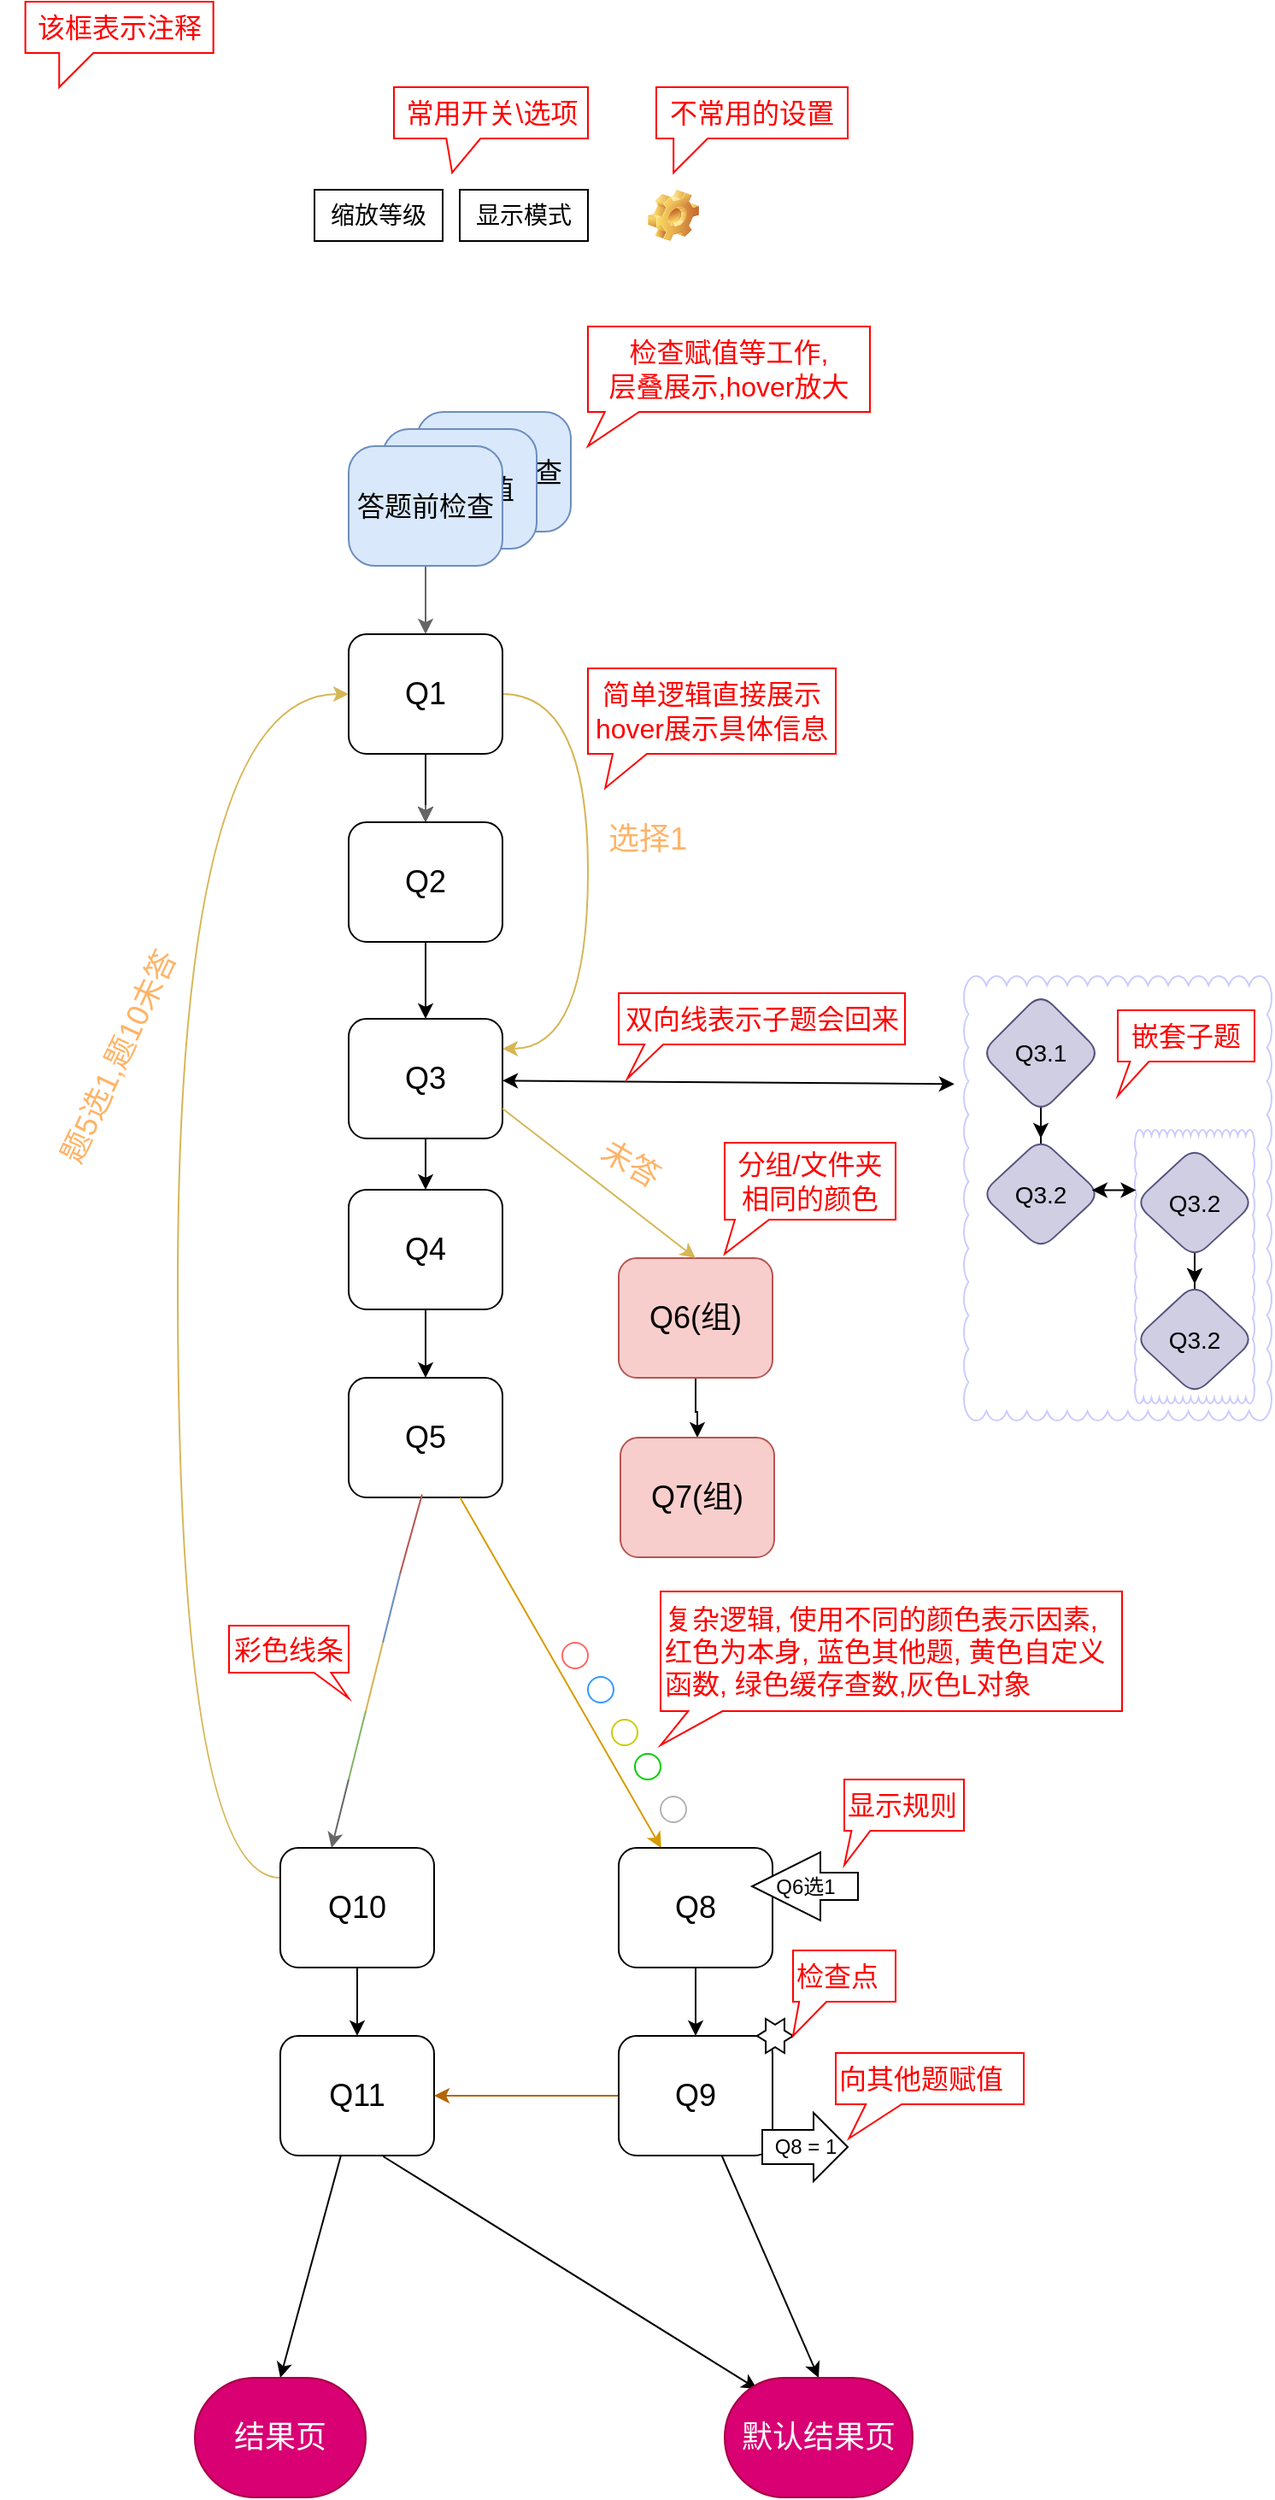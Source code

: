 <mxfile version="23.1.5" type="github">
  <diagram name="第 1 页" id="kc1cU_msiuEV9yWqQzwE">
    <mxGraphModel dx="1235" dy="2089" grid="1" gridSize="10" guides="1" tooltips="1" connect="1" arrows="1" fold="1" page="1" pageScale="1" pageWidth="827" pageHeight="1169" math="0" shadow="0">
      <root>
        <mxCell id="0" />
        <mxCell id="1" parent="0" />
        <mxCell id="Ti-5W8SZTmlNvOi37wGD-39" value="&lt;font style=&quot;font-size: 16px;&quot;&gt;答题前检查&lt;/font&gt;" style="rounded=1;whiteSpace=wrap;html=1;arcSize=22;fillColor=#dae8fc;strokeColor=#6c8ebf;" vertex="1" parent="1">
          <mxGeometry x="250" y="20" width="90" height="70" as="geometry" />
        </mxCell>
        <mxCell id="Ti-5W8SZTmlNvOi37wGD-38" value="&lt;font style=&quot;font-size: 16px;&quot;&gt;检查赋值&lt;/font&gt;" style="rounded=1;whiteSpace=wrap;html=1;arcSize=22;fillColor=#dae8fc;strokeColor=#6c8ebf;" vertex="1" parent="1">
          <mxGeometry x="230" y="30" width="90" height="70" as="geometry" />
        </mxCell>
        <mxCell id="iWW-S0E6aqb98GSkMhKx-111" value="" style="whiteSpace=wrap;html=1;shape=mxgraph.basic.cloud_rect;strokeColor=#CCCCFF;" parent="1" vertex="1">
          <mxGeometry x="570" y="350" width="180" height="260" as="geometry" />
        </mxCell>
        <mxCell id="iWW-S0E6aqb98GSkMhKx-15" style="edgeStyle=orthogonalEdgeStyle;rounded=0;orthogonalLoop=1;jettySize=auto;html=1;entryX=0.5;entryY=0;entryDx=0;entryDy=0;fillColor=#f5f5f5;strokeColor=#666666;" parent="1" source="iWW-S0E6aqb98GSkMhKx-3" target="iWW-S0E6aqb98GSkMhKx-4" edge="1">
          <mxGeometry relative="1" as="geometry" />
        </mxCell>
        <mxCell id="iWW-S0E6aqb98GSkMhKx-50" style="edgeStyle=orthogonalEdgeStyle;rounded=0;orthogonalLoop=1;jettySize=auto;html=1;entryX=0.5;entryY=0;entryDx=0;entryDy=0;" parent="1" source="iWW-S0E6aqb98GSkMhKx-4" target="iWW-S0E6aqb98GSkMhKx-26" edge="1">
          <mxGeometry relative="1" as="geometry" />
        </mxCell>
        <mxCell id="iWW-S0E6aqb98GSkMhKx-55" style="rounded=0;orthogonalLoop=1;jettySize=auto;html=1;entryX=1;entryY=0.25;entryDx=0;entryDy=0;edgeStyle=orthogonalEdgeStyle;curved=1;fillColor=#fff2cc;strokeColor=#d6b656;" parent="1" source="iWW-S0E6aqb98GSkMhKx-4" target="iWW-S0E6aqb98GSkMhKx-27" edge="1">
          <mxGeometry relative="1" as="geometry">
            <Array as="points">
              <mxPoint x="350" y="185" />
              <mxPoint x="350" y="393" />
            </Array>
          </mxGeometry>
        </mxCell>
        <mxCell id="iWW-S0E6aqb98GSkMhKx-4" value="&lt;font style=&quot;font-size: 18px;&quot;&gt;Q1&lt;/font&gt;" style="rounded=1;whiteSpace=wrap;html=1;" parent="1" vertex="1">
          <mxGeometry x="210" y="150" width="90" height="70" as="geometry" />
        </mxCell>
        <mxCell id="iWW-S0E6aqb98GSkMhKx-25" style="edgeStyle=orthogonalEdgeStyle;rounded=0;orthogonalLoop=1;jettySize=auto;html=1;entryX=0.5;entryY=0;entryDx=0;entryDy=0;fillColor=#f5f5f5;strokeColor=#666666;" parent="1" target="iWW-S0E6aqb98GSkMhKx-26" edge="1">
          <mxGeometry relative="1" as="geometry">
            <mxPoint x="255" y="250" as="sourcePoint" />
          </mxGeometry>
        </mxCell>
        <mxCell id="iWW-S0E6aqb98GSkMhKx-28" value="" style="edgeStyle=orthogonalEdgeStyle;rounded=0;orthogonalLoop=1;jettySize=auto;html=1;" parent="1" source="iWW-S0E6aqb98GSkMhKx-26" target="iWW-S0E6aqb98GSkMhKx-27" edge="1">
          <mxGeometry relative="1" as="geometry" />
        </mxCell>
        <mxCell id="iWW-S0E6aqb98GSkMhKx-26" value="&lt;font style=&quot;font-size: 18px;&quot;&gt;Q2&lt;/font&gt;" style="rounded=1;whiteSpace=wrap;html=1;" parent="1" vertex="1">
          <mxGeometry x="210" y="260" width="90" height="70" as="geometry" />
        </mxCell>
        <mxCell id="iWW-S0E6aqb98GSkMhKx-30" value="" style="edgeStyle=orthogonalEdgeStyle;rounded=0;orthogonalLoop=1;jettySize=auto;html=1;" parent="1" source="iWW-S0E6aqb98GSkMhKx-27" target="iWW-S0E6aqb98GSkMhKx-29" edge="1">
          <mxGeometry relative="1" as="geometry" />
        </mxCell>
        <mxCell id="iWW-S0E6aqb98GSkMhKx-27" value="&lt;span style=&quot;font-size: 18px;&quot;&gt;Q3&lt;/span&gt;" style="rounded=1;whiteSpace=wrap;html=1;" parent="1" vertex="1">
          <mxGeometry x="210" y="375" width="90" height="70" as="geometry" />
        </mxCell>
        <mxCell id="iWW-S0E6aqb98GSkMhKx-32" value="" style="edgeStyle=orthogonalEdgeStyle;rounded=0;orthogonalLoop=1;jettySize=auto;html=1;" parent="1" source="iWW-S0E6aqb98GSkMhKx-29" target="iWW-S0E6aqb98GSkMhKx-31" edge="1">
          <mxGeometry relative="1" as="geometry" />
        </mxCell>
        <mxCell id="iWW-S0E6aqb98GSkMhKx-29" value="&lt;font style=&quot;font-size: 18px;&quot;&gt;Q4&lt;/font&gt;" style="rounded=1;whiteSpace=wrap;html=1;" parent="1" vertex="1">
          <mxGeometry x="210" y="475" width="90" height="70" as="geometry" />
        </mxCell>
        <mxCell id="iWW-S0E6aqb98GSkMhKx-31" value="&lt;font style=&quot;font-size: 18px;&quot;&gt;Q5&lt;/font&gt;" style="rounded=1;whiteSpace=wrap;html=1;" parent="1" vertex="1">
          <mxGeometry x="210" y="585" width="90" height="70" as="geometry" />
        </mxCell>
        <mxCell id="iWW-S0E6aqb98GSkMhKx-39" value="" style="edgeStyle=orthogonalEdgeStyle;rounded=0;orthogonalLoop=1;jettySize=auto;html=1;" parent="1" source="iWW-S0E6aqb98GSkMhKx-33" target="iWW-S0E6aqb98GSkMhKx-38" edge="1">
          <mxGeometry relative="1" as="geometry" />
        </mxCell>
        <mxCell id="iWW-S0E6aqb98GSkMhKx-65" style="edgeStyle=orthogonalEdgeStyle;rounded=0;orthogonalLoop=1;jettySize=auto;html=1;entryX=0;entryY=0.5;entryDx=0;entryDy=0;exitX=0;exitY=0.25;exitDx=0;exitDy=0;curved=1;fillColor=#fff2cc;strokeColor=#d6b656;" parent="1" source="iWW-S0E6aqb98GSkMhKx-33" target="iWW-S0E6aqb98GSkMhKx-4" edge="1">
          <mxGeometry relative="1" as="geometry">
            <Array as="points">
              <mxPoint x="110" y="878" />
              <mxPoint x="110" y="185" />
            </Array>
          </mxGeometry>
        </mxCell>
        <mxCell id="iWW-S0E6aqb98GSkMhKx-33" value="&lt;span style=&quot;font-size: 18px;&quot;&gt;Q10&lt;/span&gt;" style="rounded=1;whiteSpace=wrap;html=1;" parent="1" vertex="1">
          <mxGeometry x="170.0" y="860" width="90" height="70" as="geometry" />
        </mxCell>
        <mxCell id="iWW-S0E6aqb98GSkMhKx-36" value="" style="rounded=0;orthogonalLoop=1;jettySize=auto;html=1;fillColor=#ffcd28;gradientColor=#ffa500;strokeColor=#d79b00;" parent="1" source="iWW-S0E6aqb98GSkMhKx-31" target="iWW-S0E6aqb98GSkMhKx-37" edge="1">
          <mxGeometry relative="1" as="geometry">
            <mxPoint x="414" y="850" as="sourcePoint" />
          </mxGeometry>
        </mxCell>
        <mxCell id="iWW-S0E6aqb98GSkMhKx-41" value="" style="edgeStyle=orthogonalEdgeStyle;rounded=0;orthogonalLoop=1;jettySize=auto;html=1;" parent="1" source="iWW-S0E6aqb98GSkMhKx-37" target="iWW-S0E6aqb98GSkMhKx-40" edge="1">
          <mxGeometry relative="1" as="geometry" />
        </mxCell>
        <mxCell id="iWW-S0E6aqb98GSkMhKx-37" value="&lt;font style=&quot;font-size: 18px;&quot;&gt;Q8&lt;/font&gt;" style="rounded=1;whiteSpace=wrap;html=1;" parent="1" vertex="1">
          <mxGeometry x="368" y="860" width="90" height="70" as="geometry" />
        </mxCell>
        <mxCell id="iWW-S0E6aqb98GSkMhKx-44" style="rounded=0;orthogonalLoop=1;jettySize=auto;html=1;strokeColor=default;entryX=0.173;entryY=0.094;entryDx=0;entryDy=0;entryPerimeter=0;exitX=0.669;exitY=1.007;exitDx=0;exitDy=0;exitPerimeter=0;" parent="1" source="iWW-S0E6aqb98GSkMhKx-38" target="iWW-S0E6aqb98GSkMhKx-42" edge="1">
          <mxGeometry relative="1" as="geometry" />
        </mxCell>
        <mxCell id="Ti-5W8SZTmlNvOi37wGD-48" style="rounded=0;orthogonalLoop=1;jettySize=auto;html=1;entryX=0.5;entryY=0;entryDx=0;entryDy=0;" edge="1" parent="1" source="iWW-S0E6aqb98GSkMhKx-38" target="Ti-5W8SZTmlNvOi37wGD-47">
          <mxGeometry relative="1" as="geometry" />
        </mxCell>
        <mxCell id="iWW-S0E6aqb98GSkMhKx-38" value="&lt;font style=&quot;font-size: 18px;&quot;&gt;Q11&lt;/font&gt;" style="rounded=1;whiteSpace=wrap;html=1;" parent="1" vertex="1">
          <mxGeometry x="170.0" y="970" width="90" height="70" as="geometry" />
        </mxCell>
        <mxCell id="iWW-S0E6aqb98GSkMhKx-43" value="" style="rounded=1;orthogonalLoop=1;jettySize=auto;html=1;entryX=0.5;entryY=0;entryDx=0;entryDy=0;" parent="1" source="iWW-S0E6aqb98GSkMhKx-40" target="iWW-S0E6aqb98GSkMhKx-42" edge="1">
          <mxGeometry relative="1" as="geometry">
            <Array as="points" />
          </mxGeometry>
        </mxCell>
        <mxCell id="iWW-S0E6aqb98GSkMhKx-75" style="edgeStyle=orthogonalEdgeStyle;rounded=0;orthogonalLoop=1;jettySize=auto;html=1;fillColor=#fad7ac;strokeColor=#b46504;" parent="1" source="iWW-S0E6aqb98GSkMhKx-40" target="iWW-S0E6aqb98GSkMhKx-38" edge="1">
          <mxGeometry relative="1" as="geometry" />
        </mxCell>
        <mxCell id="iWW-S0E6aqb98GSkMhKx-40" value="&lt;font style=&quot;font-size: 18px;&quot;&gt;Q9&lt;/font&gt;" style="rounded=1;whiteSpace=wrap;html=1;" parent="1" vertex="1">
          <mxGeometry x="368" y="970" width="90" height="70" as="geometry" />
        </mxCell>
        <mxCell id="iWW-S0E6aqb98GSkMhKx-42" value="&lt;span style=&quot;font-size: 18px;&quot;&gt;默认结果页&lt;/span&gt;" style="rounded=1;whiteSpace=wrap;html=1;arcSize=50;fillColor=#d80073;fontColor=#ffffff;strokeColor=#A50040;" parent="1" vertex="1">
          <mxGeometry x="430" y="1170" width="110" height="70" as="geometry" />
        </mxCell>
        <mxCell id="Ti-5W8SZTmlNvOi37wGD-15" style="edgeStyle=orthogonalEdgeStyle;rounded=0;orthogonalLoop=1;jettySize=auto;html=1;" edge="1" parent="1" source="iWW-S0E6aqb98GSkMhKx-48" target="iWW-S0E6aqb98GSkMhKx-53">
          <mxGeometry relative="1" as="geometry" />
        </mxCell>
        <mxCell id="iWW-S0E6aqb98GSkMhKx-48" value="&lt;font style=&quot;font-size: 14px;&quot;&gt;Q3.1&lt;/font&gt;" style="rhombus;whiteSpace=wrap;html=1;rounded=1;fillColor=#d0cee2;strokeColor=#56517e;" parent="1" vertex="1">
          <mxGeometry x="580" y="360" width="70" height="70" as="geometry" />
        </mxCell>
        <mxCell id="iWW-S0E6aqb98GSkMhKx-53" value="&lt;font style=&quot;font-size: 14px;&quot;&gt;Q3.2&lt;/font&gt;" style="rhombus;whiteSpace=wrap;html=1;rounded=1;fillColor=#d0cee2;strokeColor=#56517e;" parent="1" vertex="1">
          <mxGeometry x="580" y="445" width="70" height="65" as="geometry" />
        </mxCell>
        <mxCell id="iWW-S0E6aqb98GSkMhKx-64" value="" style="edgeStyle=orthogonalEdgeStyle;rounded=0;orthogonalLoop=1;jettySize=auto;html=1;" parent="1" source="iWW-S0E6aqb98GSkMhKx-57" target="iWW-S0E6aqb98GSkMhKx-63" edge="1">
          <mxGeometry relative="1" as="geometry" />
        </mxCell>
        <mxCell id="iWW-S0E6aqb98GSkMhKx-57" value="&lt;span style=&quot;font-size: 18px;&quot;&gt;Q6(组)&lt;/span&gt;" style="rounded=1;whiteSpace=wrap;html=1;fillColor=#f8cecc;strokeColor=#b85450;" parent="1" vertex="1">
          <mxGeometry x="368" y="515" width="90" height="70" as="geometry" />
        </mxCell>
        <mxCell id="iWW-S0E6aqb98GSkMhKx-59" value="" style="endArrow=classic;html=1;rounded=0;entryX=0.5;entryY=0;entryDx=0;entryDy=0;exitX=1;exitY=0.75;exitDx=0;exitDy=0;fillColor=#fff2cc;strokeColor=#d6b656;" parent="1" source="iWW-S0E6aqb98GSkMhKx-27" target="iWW-S0E6aqb98GSkMhKx-57" edge="1">
          <mxGeometry width="50" height="50" relative="1" as="geometry">
            <mxPoint x="289.0" y="409.58" as="sourcePoint" />
            <mxPoint x="408.58" y="475.0" as="targetPoint" />
          </mxGeometry>
        </mxCell>
        <mxCell id="iWW-S0E6aqb98GSkMhKx-63" value="&lt;span style=&quot;font-size: 18px;&quot;&gt;Q7(组)&lt;/span&gt;" style="rounded=1;whiteSpace=wrap;html=1;fillColor=#f8cecc;strokeColor=#b85450;" parent="1" vertex="1">
          <mxGeometry x="369" y="620" width="90" height="70" as="geometry" />
        </mxCell>
        <mxCell id="iWW-S0E6aqb98GSkMhKx-66" value="选择1" style="text;strokeColor=none;align=center;fillColor=none;html=1;verticalAlign=middle;whiteSpace=wrap;rounded=0;fontSize=18;fontColor=#FFB366;" parent="1" vertex="1">
          <mxGeometry x="360" y="260" width="50" height="20" as="geometry" />
        </mxCell>
        <mxCell id="iWW-S0E6aqb98GSkMhKx-67" value="题5选1,题10未答" style="text;strokeColor=none;align=center;fillColor=none;html=1;verticalAlign=middle;whiteSpace=wrap;rounded=0;fontSize=18;fontColor=#FFB366;rotation=-65;" parent="1" vertex="1">
          <mxGeometry x="-30.0" y="370.0" width="211.67" height="54.68" as="geometry" />
        </mxCell>
        <mxCell id="iWW-S0E6aqb98GSkMhKx-72" value="未答" style="text;strokeColor=none;align=center;fillColor=none;html=1;verticalAlign=middle;whiteSpace=wrap;rounded=0;fontSize=18;fontColor=#FFB366;rotation=30;" parent="1" vertex="1">
          <mxGeometry x="350" y="450" width="50" height="20" as="geometry" />
        </mxCell>
        <mxCell id="iWW-S0E6aqb98GSkMhKx-78" value="&lt;font color=&quot;#ff0000&quot; style=&quot;font-size: 16px;&quot;&gt;简单逻辑直接展示&lt;br&gt;hover展示具体信息&lt;br&gt;&lt;/font&gt;" style="shape=callout;whiteSpace=wrap;html=1;perimeter=calloutPerimeter;position2=0.07;size=20;position=0.1;strokeColor=#FF0000;" parent="1" vertex="1">
          <mxGeometry x="350" y="170" width="145" height="70" as="geometry" />
        </mxCell>
        <mxCell id="iWW-S0E6aqb98GSkMhKx-82" value="&lt;font color=&quot;#ff0000&quot;&gt;&lt;span style=&quot;font-size: 16px;&quot;&gt;该框表示注释&lt;/span&gt;&lt;/font&gt;" style="shape=callout;whiteSpace=wrap;html=1;perimeter=calloutPerimeter;position2=0.18;size=20;position=0.18;strokeColor=#FF0000;" parent="1" vertex="1">
          <mxGeometry x="20.83" y="-220" width="110" height="50" as="geometry" />
        </mxCell>
        <mxCell id="iWW-S0E6aqb98GSkMhKx-83" value="&lt;font color=&quot;#ff0000&quot; style=&quot;font-size: 16px;&quot;&gt;分组/文件夹 相同的颜色&lt;/font&gt;" style="shape=callout;whiteSpace=wrap;html=1;perimeter=calloutPerimeter;position2=0;size=20;position=0.06;strokeColor=#FF0000;" parent="1" vertex="1">
          <mxGeometry x="430" y="447.5" width="100" height="65" as="geometry" />
        </mxCell>
        <mxCell id="iWW-S0E6aqb98GSkMhKx-84" value="&lt;font color=&quot;#ff0000&quot; style=&quot;font-size: 16px;&quot;&gt;复杂逻辑, 使用不同的颜色表示因素,&lt;br&gt;红色为本身, 蓝色其他题, 黄色自定义函数, 绿色缓存查数,灰色L对象&lt;br&gt;&lt;/font&gt;" style="shape=callout;whiteSpace=wrap;html=1;perimeter=calloutPerimeter;position2=0;size=20;position=0.06;strokeColor=#FF0000;align=left;" parent="1" vertex="1">
          <mxGeometry x="392.5" y="710" width="270" height="90" as="geometry" />
        </mxCell>
        <mxCell id="iWW-S0E6aqb98GSkMhKx-87" value="" style="ellipse;whiteSpace=wrap;html=1;aspect=fixed;strokeColor=#FF6666;direction=south;" parent="1" vertex="1">
          <mxGeometry x="335" y="740" width="15" height="15" as="geometry" />
        </mxCell>
        <mxCell id="iWW-S0E6aqb98GSkMhKx-90" value="" style="ellipse;whiteSpace=wrap;html=1;aspect=fixed;strokeColor=#3399FF;" parent="1" vertex="1">
          <mxGeometry x="350" y="760" width="15" height="15" as="geometry" />
        </mxCell>
        <mxCell id="iWW-S0E6aqb98GSkMhKx-91" value="" style="ellipse;whiteSpace=wrap;html=1;aspect=fixed;strokeColor=#CCCC00;" parent="1" vertex="1">
          <mxGeometry x="364" y="785" width="15" height="15" as="geometry" />
        </mxCell>
        <mxCell id="iWW-S0E6aqb98GSkMhKx-92" value="" style="ellipse;whiteSpace=wrap;html=1;aspect=fixed;strokeColor=#00CC00;" parent="1" vertex="1">
          <mxGeometry x="377.5" y="805" width="15" height="15" as="geometry" />
        </mxCell>
        <mxCell id="iWW-S0E6aqb98GSkMhKx-93" value="" style="ellipse;whiteSpace=wrap;html=1;aspect=fixed;strokeColor=#B3B3B3;" parent="1" vertex="1">
          <mxGeometry x="392.5" y="830" width="15" height="15" as="geometry" />
        </mxCell>
        <mxCell id="iWW-S0E6aqb98GSkMhKx-96" value="&lt;font color=&quot;#ff0000&quot; style=&quot;font-size: 16px;&quot;&gt;嵌套子题&lt;/font&gt;" style="shape=callout;whiteSpace=wrap;html=1;perimeter=calloutPerimeter;position2=0;size=20;position=0.09;strokeColor=#FF0000;base=11;" parent="1" vertex="1">
          <mxGeometry x="660" y="370" width="80" height="50" as="geometry" />
        </mxCell>
        <mxCell id="iWW-S0E6aqb98GSkMhKx-99" value="" style="verticalLabelPosition=bottom;verticalAlign=top;html=1;shape=mxgraph.basic.6_point_star" parent="1" vertex="1">
          <mxGeometry x="449" y="960" width="21" height="20" as="geometry" />
        </mxCell>
        <mxCell id="iWW-S0E6aqb98GSkMhKx-101" value="&lt;font color=&quot;#ff0000&quot; style=&quot;font-size: 16px;&quot;&gt;显示规则&lt;br&gt;&lt;/font&gt;" style="shape=callout;whiteSpace=wrap;html=1;perimeter=calloutPerimeter;position2=0;size=20;position=0.06;strokeColor=#FF0000;align=left;base=11;" parent="1" vertex="1">
          <mxGeometry x="500" y="820" width="70" height="50" as="geometry" />
        </mxCell>
        <mxCell id="iWW-S0E6aqb98GSkMhKx-105" value="Q8 = 1" style="html=1;shadow=0;dashed=0;align=center;verticalAlign=middle;shape=mxgraph.arrows2.tailedArrow;dy1=10;dx1=20;notch=0;arrowHead=20;dx2=25;dy2=30;" parent="1" vertex="1">
          <mxGeometry x="452" y="1030" width="50" height="10" as="geometry" />
        </mxCell>
        <mxCell id="iWW-S0E6aqb98GSkMhKx-106" value="&lt;font color=&quot;#ff0000&quot; style=&quot;font-size: 16px;&quot;&gt;向其他题赋值&lt;br&gt;&lt;/font&gt;" style="shape=callout;whiteSpace=wrap;html=1;perimeter=calloutPerimeter;position2=0.07;size=20;position=0.16;strokeColor=#FF0000;align=left;base=21;" parent="1" vertex="1">
          <mxGeometry x="495" y="980" width="110" height="50" as="geometry" />
        </mxCell>
        <mxCell id="iWW-S0E6aqb98GSkMhKx-108" value="Q6选1" style="html=1;shadow=0;dashed=0;align=center;verticalAlign=middle;shape=mxgraph.arrows2.arrow;dy=0.6;dx=40;flipH=1;notch=0;" parent="1" vertex="1">
          <mxGeometry x="446" y="862.5" width="62" height="40" as="geometry" />
        </mxCell>
        <mxCell id="iWW-S0E6aqb98GSkMhKx-110" value="&lt;font color=&quot;#ff0000&quot; style=&quot;font-size: 16px;&quot;&gt;检查点&lt;br&gt;&lt;/font&gt;" style="shape=callout;whiteSpace=wrap;html=1;perimeter=calloutPerimeter;position2=0;size=20;position=0.06;strokeColor=#FF0000;align=left;base=16;" parent="1" vertex="1">
          <mxGeometry x="470" y="920" width="60" height="50" as="geometry" />
        </mxCell>
        <mxCell id="Ti-5W8SZTmlNvOi37wGD-1" value="" style="whiteSpace=wrap;html=1;shape=mxgraph.basic.cloud_rect;strokeColor=#CCCCFF;" vertex="1" parent="1">
          <mxGeometry x="670" y="440" width="70" height="160" as="geometry" />
        </mxCell>
        <mxCell id="Ti-5W8SZTmlNvOi37wGD-19" style="edgeStyle=orthogonalEdgeStyle;rounded=0;orthogonalLoop=1;jettySize=auto;html=1;" edge="1" parent="1" target="Ti-5W8SZTmlNvOi37wGD-18">
          <mxGeometry relative="1" as="geometry">
            <mxPoint x="705" y="520" as="sourcePoint" />
            <Array as="points">
              <mxPoint x="705" y="520" />
              <mxPoint x="705" y="520" />
            </Array>
          </mxGeometry>
        </mxCell>
        <mxCell id="Ti-5W8SZTmlNvOi37wGD-21" style="edgeStyle=orthogonalEdgeStyle;rounded=0;orthogonalLoop=1;jettySize=auto;html=1;" edge="1" parent="1" source="Ti-5W8SZTmlNvOi37wGD-17" target="Ti-5W8SZTmlNvOi37wGD-18">
          <mxGeometry relative="1" as="geometry" />
        </mxCell>
        <mxCell id="Ti-5W8SZTmlNvOi37wGD-17" value="&lt;font style=&quot;font-size: 14px;&quot;&gt;Q3.2&lt;/font&gt;" style="rhombus;whiteSpace=wrap;html=1;rounded=1;fillColor=#d0cee2;strokeColor=#56517e;" vertex="1" parent="1">
          <mxGeometry x="670" y="450" width="70" height="65" as="geometry" />
        </mxCell>
        <mxCell id="Ti-5W8SZTmlNvOi37wGD-18" value="&lt;font style=&quot;font-size: 14px;&quot;&gt;Q3.2&lt;/font&gt;" style="rhombus;whiteSpace=wrap;html=1;rounded=1;fillColor=#d0cee2;strokeColor=#56517e;" vertex="1" parent="1">
          <mxGeometry x="670" y="530" width="70" height="65" as="geometry" />
        </mxCell>
        <mxCell id="Ti-5W8SZTmlNvOi37wGD-31" value="" style="endArrow=none;html=1;rounded=0;fillColor=#f8cecc;strokeColor=#b85450;entryX=0.477;entryY=0.976;entryDx=0;entryDy=0;entryPerimeter=0;" edge="1" parent="1" target="iWW-S0E6aqb98GSkMhKx-31">
          <mxGeometry width="50" height="50" relative="1" as="geometry">
            <mxPoint x="240" y="700" as="sourcePoint" />
            <mxPoint x="250" y="660" as="targetPoint" />
          </mxGeometry>
        </mxCell>
        <mxCell id="Ti-5W8SZTmlNvOi37wGD-32" value="" style="endArrow=none;html=1;rounded=0;fillColor=#dae8fc;strokeColor=#6c8ebf;" edge="1" parent="1">
          <mxGeometry width="50" height="50" relative="1" as="geometry">
            <mxPoint x="230" y="740" as="sourcePoint" />
            <mxPoint x="240" y="700" as="targetPoint" />
          </mxGeometry>
        </mxCell>
        <mxCell id="Ti-5W8SZTmlNvOi37wGD-34" value="" style="endArrow=none;html=1;rounded=0;fillColor=#fff2cc;strokeColor=#d6b656;" edge="1" parent="1">
          <mxGeometry width="50" height="50" relative="1" as="geometry">
            <mxPoint x="220" y="780" as="sourcePoint" />
            <mxPoint x="230" y="740" as="targetPoint" />
          </mxGeometry>
        </mxCell>
        <mxCell id="Ti-5W8SZTmlNvOi37wGD-35" value="" style="endArrow=none;html=1;rounded=0;fillColor=#d5e8d4;strokeColor=#82b366;" edge="1" parent="1">
          <mxGeometry width="50" height="50" relative="1" as="geometry">
            <mxPoint x="210" y="820" as="sourcePoint" />
            <mxPoint x="220" y="780" as="targetPoint" />
          </mxGeometry>
        </mxCell>
        <mxCell id="Ti-5W8SZTmlNvOi37wGD-36" value="" style="endArrow=classic;html=1;rounded=0;entryX=0.333;entryY=0;entryDx=0;entryDy=0;entryPerimeter=0;fillColor=#f5f5f5;strokeColor=#666666;" edge="1" parent="1" target="iWW-S0E6aqb98GSkMhKx-33">
          <mxGeometry width="50" height="50" relative="1" as="geometry">
            <mxPoint x="210" y="820" as="sourcePoint" />
            <mxPoint x="251.67" y="785" as="targetPoint" />
          </mxGeometry>
        </mxCell>
        <mxCell id="Ti-5W8SZTmlNvOi37wGD-37" value="&lt;div style=&quot;&quot;&gt;&lt;span style=&quot;font-size: 16px; color: rgb(255, 0, 0); background-color: initial;&quot;&gt;彩色线条&lt;/span&gt;&lt;/div&gt;" style="shape=callout;whiteSpace=wrap;html=1;perimeter=calloutPerimeter;position2=1;size=15;position=0.71;strokeColor=#FF0000;align=center;base=10;rotation=0;" vertex="1" parent="1">
          <mxGeometry x="140" y="730" width="70" height="42.5" as="geometry" />
        </mxCell>
        <mxCell id="iWW-S0E6aqb98GSkMhKx-3" value="&lt;font style=&quot;font-size: 16px;&quot;&gt;答题前检查&lt;/font&gt;" style="rounded=1;whiteSpace=wrap;html=1;arcSize=22;fillColor=#dae8fc;strokeColor=#6c8ebf;" parent="1" vertex="1">
          <mxGeometry x="210" y="40" width="90" height="70" as="geometry" />
        </mxCell>
        <mxCell id="Ti-5W8SZTmlNvOi37wGD-41" value="&lt;font color=&quot;#ff0000&quot; style=&quot;font-size: 16px;&quot;&gt;检查赋值等工作,&lt;br&gt;层叠展示,hover放大&lt;br&gt;&lt;/font&gt;" style="shape=callout;whiteSpace=wrap;html=1;perimeter=calloutPerimeter;position2=0;size=20;position=0.06;strokeColor=#FF0000;" vertex="1" parent="1">
          <mxGeometry x="350" y="-30" width="165" height="70" as="geometry" />
        </mxCell>
        <mxCell id="Ti-5W8SZTmlNvOi37wGD-43" value="" style="endArrow=classic;startArrow=classic;html=1;rounded=0;entryX=-0.031;entryY=0.243;entryDx=0;entryDy=0;entryPerimeter=0;" edge="1" parent="1" target="iWW-S0E6aqb98GSkMhKx-111">
          <mxGeometry width="50" height="50" relative="1" as="geometry">
            <mxPoint x="300" y="411.17" as="sourcePoint" />
            <mxPoint x="560" y="408.83" as="targetPoint" />
          </mxGeometry>
        </mxCell>
        <mxCell id="Ti-5W8SZTmlNvOi37wGD-44" value="&lt;font color=&quot;#ff0000&quot;&gt;&lt;span style=&quot;font-size: 16px;&quot;&gt;双向线表示子题会回来&lt;/span&gt;&lt;/font&gt;" style="shape=callout;whiteSpace=wrap;html=1;perimeter=calloutPerimeter;position2=0.03;size=20;position=0.09;strokeColor=#FF0000;base=11;" vertex="1" parent="1">
          <mxGeometry x="368" y="360" width="167.5" height="50" as="geometry" />
        </mxCell>
        <mxCell id="Ti-5W8SZTmlNvOi37wGD-45" value="" style="endArrow=classic;startArrow=classic;html=1;rounded=0;exitX=0.927;exitY=0.465;exitDx=0;exitDy=0;exitPerimeter=0;entryX=0.011;entryY=0.22;entryDx=0;entryDy=0;entryPerimeter=0;" edge="1" parent="1" source="iWW-S0E6aqb98GSkMhKx-53" target="Ti-5W8SZTmlNvOi37wGD-1">
          <mxGeometry width="50" height="50" relative="1" as="geometry">
            <mxPoint x="310" y="421.17" as="sourcePoint" />
            <mxPoint x="574" y="423" as="targetPoint" />
          </mxGeometry>
        </mxCell>
        <mxCell id="Ti-5W8SZTmlNvOi37wGD-47" value="&lt;span style=&quot;font-size: 18px;&quot;&gt;结果页&lt;/span&gt;" style="rounded=1;whiteSpace=wrap;html=1;arcSize=50;fillColor=#d80073;fontColor=#ffffff;strokeColor=#A50040;" vertex="1" parent="1">
          <mxGeometry x="120" y="1170" width="100" height="70" as="geometry" />
        </mxCell>
        <mxCell id="Ti-5W8SZTmlNvOi37wGD-51" value="&lt;font style=&quot;font-size: 14px;&quot;&gt;显示模式&lt;/font&gt;" style="rounded=0;whiteSpace=wrap;html=1;" vertex="1" parent="1">
          <mxGeometry x="275" y="-110" width="75" height="30" as="geometry" />
        </mxCell>
        <mxCell id="Ti-5W8SZTmlNvOi37wGD-53" value="&lt;font style=&quot;font-size: 14px;&quot;&gt;缩放等级&lt;/font&gt;" style="rounded=0;whiteSpace=wrap;html=1;" vertex="1" parent="1">
          <mxGeometry x="190" y="-110" width="75" height="30" as="geometry" />
        </mxCell>
        <mxCell id="Ti-5W8SZTmlNvOi37wGD-54" value="&lt;font color=&quot;#ff0000&quot; style=&quot;font-size: 16px;&quot;&gt;常用开关\选项&lt;br&gt;&lt;/font&gt;" style="shape=callout;whiteSpace=wrap;html=1;perimeter=calloutPerimeter;position2=0.3;size=20;position=0.27;strokeColor=#FF0000;base=20;" vertex="1" parent="1">
          <mxGeometry x="236.5" y="-170" width="113.5" height="50" as="geometry" />
        </mxCell>
        <mxCell id="Ti-5W8SZTmlNvOi37wGD-58" value="" style="shape=image;html=1;verticalLabelPosition=bottom;verticalAlign=top;imageAspect=0;image=img/clipart/Gear_128x128.png" vertex="1" parent="1">
          <mxGeometry x="385" y="-110" width="30" height="30" as="geometry" />
        </mxCell>
        <mxCell id="Ti-5W8SZTmlNvOi37wGD-59" value="&lt;font color=&quot;#ff0000&quot; style=&quot;font-size: 16px;&quot;&gt;不常用的设置&lt;br&gt;&lt;/font&gt;" style="shape=callout;whiteSpace=wrap;html=1;perimeter=calloutPerimeter;position2=0.09;size=20;position=0.09;strokeColor=#FF0000;" vertex="1" parent="1">
          <mxGeometry x="390" y="-170" width="112" height="50" as="geometry" />
        </mxCell>
      </root>
    </mxGraphModel>
  </diagram>
</mxfile>
